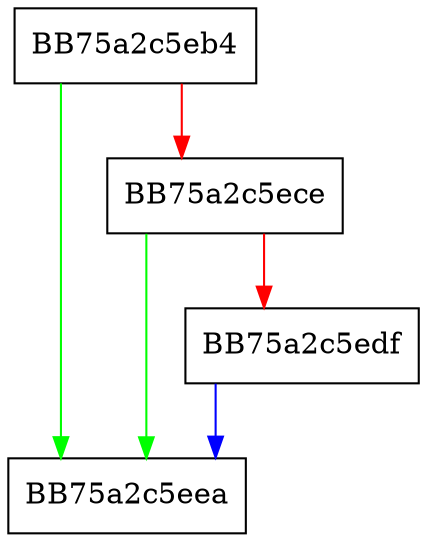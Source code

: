 digraph _Calculate_growth {
  node [shape="box"];
  graph [splines=ortho];
  BB75a2c5eb4 -> BB75a2c5eea [color="green"];
  BB75a2c5eb4 -> BB75a2c5ece [color="red"];
  BB75a2c5ece -> BB75a2c5eea [color="green"];
  BB75a2c5ece -> BB75a2c5edf [color="red"];
  BB75a2c5edf -> BB75a2c5eea [color="blue"];
}